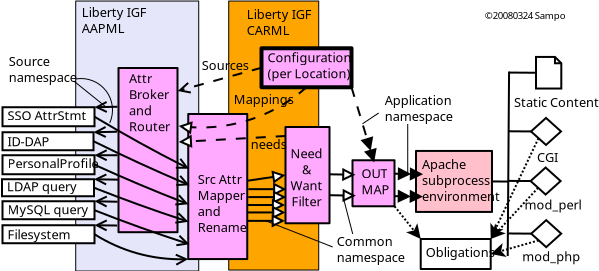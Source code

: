 <?xml version="1.0" encoding="UTF-8"?>
<dia:diagram xmlns:dia="http://www.lysator.liu.se/~alla/dia/">
  <dia:layer name="bg" visible="true">
    <dia:object type="Standard - Box" version="0" id="O0">
      <dia:attribute name="obj_pos">
        <dia:point val="20.161,2.638"/>
      </dia:attribute>
      <dia:attribute name="obj_bb">
        <dia:rectangle val="20.161,2.638;24.661,16.087"/>
      </dia:attribute>
      <dia:attribute name="elem_corner">
        <dia:point val="20.161,2.638"/>
      </dia:attribute>
      <dia:attribute name="elem_width">
        <dia:real val="4.5"/>
      </dia:attribute>
      <dia:attribute name="elem_height">
        <dia:real val="13.45"/>
      </dia:attribute>
      <dia:attribute name="border_width">
        <dia:real val="0"/>
      </dia:attribute>
      <dia:attribute name="inner_color">
        <dia:color val="#ffa500"/>
      </dia:attribute>
      <dia:attribute name="show_background">
        <dia:boolean val="true"/>
      </dia:attribute>
      <dia:attribute name="corner_radius">
        <dia:real val="1.175e-39"/>
      </dia:attribute>
    </dia:object>
    <dia:object type="Standard - Box" version="0" id="O1">
      <dia:attribute name="obj_pos">
        <dia:point val="12.511,2.638"/>
      </dia:attribute>
      <dia:attribute name="obj_bb">
        <dia:rectangle val="12.511,2.638;18.661,16.137"/>
      </dia:attribute>
      <dia:attribute name="elem_corner">
        <dia:point val="12.511,2.638"/>
      </dia:attribute>
      <dia:attribute name="elem_width">
        <dia:real val="6.15"/>
      </dia:attribute>
      <dia:attribute name="elem_height">
        <dia:real val="13.5"/>
      </dia:attribute>
      <dia:attribute name="border_width">
        <dia:real val="0"/>
      </dia:attribute>
      <dia:attribute name="inner_color">
        <dia:color val="#e6e6fa"/>
      </dia:attribute>
      <dia:attribute name="show_background">
        <dia:boolean val="true"/>
      </dia:attribute>
      <dia:attribute name="corner_radius">
        <dia:real val="1.175e-39"/>
      </dia:attribute>
    </dia:object>
    <dia:object type="Standard - Text" version="1" id="O2">
      <dia:attribute name="obj_pos">
        <dia:point val="12.811,3.438"/>
      </dia:attribute>
      <dia:attribute name="obj_bb">
        <dia:rectangle val="12.811,2.908;15.691,4.633"/>
      </dia:attribute>
      <dia:attribute name="text">
        <dia:composite type="text">
          <dia:attribute name="string">
            <dia:string>#Liberty IGF
AAPML#</dia:string>
          </dia:attribute>
          <dia:attribute name="font">
            <dia:font family="sans" style="0" name="Helvetica"/>
          </dia:attribute>
          <dia:attribute name="height">
            <dia:real val="0.8"/>
          </dia:attribute>
          <dia:attribute name="pos">
            <dia:point val="12.811,3.438"/>
          </dia:attribute>
          <dia:attribute name="color">
            <dia:color val="#000000"/>
          </dia:attribute>
          <dia:attribute name="alignment">
            <dia:enum val="0"/>
          </dia:attribute>
        </dia:composite>
      </dia:attribute>
      <dia:attribute name="valign">
        <dia:enum val="3"/>
      </dia:attribute>
    </dia:object>
    <dia:object type="Standard - Text" version="1" id="O3">
      <dia:attribute name="obj_pos">
        <dia:point val="21.061,3.538"/>
      </dia:attribute>
      <dia:attribute name="obj_bb">
        <dia:rectangle val="21.061,2.991;23.958,4.765"/>
      </dia:attribute>
      <dia:attribute name="text">
        <dia:composite type="text">
          <dia:attribute name="string">
            <dia:string>#Liberty IGF
CARML#</dia:string>
          </dia:attribute>
          <dia:attribute name="font">
            <dia:font family="sans" style="0" name="Helvetica"/>
          </dia:attribute>
          <dia:attribute name="height">
            <dia:real val="0.8"/>
          </dia:attribute>
          <dia:attribute name="pos">
            <dia:point val="21.061,3.538"/>
          </dia:attribute>
          <dia:attribute name="color">
            <dia:color val="#000000"/>
          </dia:attribute>
          <dia:attribute name="alignment">
            <dia:enum val="0"/>
          </dia:attribute>
        </dia:composite>
      </dia:attribute>
      <dia:attribute name="valign">
        <dia:enum val="3"/>
      </dia:attribute>
    </dia:object>
  </dia:layer>
  <dia:layer name="fg" visible="true">
    <dia:object type="Standard - Box" version="0" id="O4">
      <dia:attribute name="obj_pos">
        <dia:point val="21.8,5"/>
      </dia:attribute>
      <dia:attribute name="obj_bb">
        <dia:rectangle val="21.7,4.9;26.4,7.05"/>
      </dia:attribute>
      <dia:attribute name="elem_corner">
        <dia:point val="21.8,5"/>
      </dia:attribute>
      <dia:attribute name="elem_width">
        <dia:real val="4.5"/>
      </dia:attribute>
      <dia:attribute name="elem_height">
        <dia:real val="1.95"/>
      </dia:attribute>
      <dia:attribute name="border_width">
        <dia:real val="0.2"/>
      </dia:attribute>
      <dia:attribute name="inner_color">
        <dia:color val="#ffaaff"/>
      </dia:attribute>
      <dia:attribute name="show_background">
        <dia:boolean val="true"/>
      </dia:attribute>
      <dia:attribute name="corner_radius">
        <dia:real val="1.175e-39"/>
      </dia:attribute>
    </dia:object>
    <dia:object type="Standard - Box" version="0" id="O5">
      <dia:attribute name="obj_pos">
        <dia:point val="26.35,10.6"/>
      </dia:attribute>
      <dia:attribute name="obj_bb">
        <dia:rectangle val="26.3,10.55;28.5,12.95"/>
      </dia:attribute>
      <dia:attribute name="elem_corner">
        <dia:point val="26.35,10.6"/>
      </dia:attribute>
      <dia:attribute name="elem_width">
        <dia:real val="2.1"/>
      </dia:attribute>
      <dia:attribute name="elem_height">
        <dia:real val="2.3"/>
      </dia:attribute>
      <dia:attribute name="inner_color">
        <dia:color val="#ffaaff"/>
      </dia:attribute>
      <dia:attribute name="show_background">
        <dia:boolean val="true"/>
      </dia:attribute>
      <dia:attribute name="corner_radius">
        <dia:real val="1.175e-39"/>
      </dia:attribute>
    </dia:object>
    <dia:object type="Standard - Box" version="0" id="O6">
      <dia:attribute name="obj_pos">
        <dia:point val="23,8.938"/>
      </dia:attribute>
      <dia:attribute name="obj_bb">
        <dia:rectangle val="22.95,8.887;25.25,13.8"/>
      </dia:attribute>
      <dia:attribute name="elem_corner">
        <dia:point val="23,8.938"/>
      </dia:attribute>
      <dia:attribute name="elem_width">
        <dia:real val="2.2"/>
      </dia:attribute>
      <dia:attribute name="elem_height">
        <dia:real val="4.812"/>
      </dia:attribute>
      <dia:attribute name="inner_color">
        <dia:color val="#ffaaff"/>
      </dia:attribute>
      <dia:attribute name="show_background">
        <dia:boolean val="true"/>
      </dia:attribute>
      <dia:attribute name="corner_radius">
        <dia:real val="1.175e-39"/>
      </dia:attribute>
    </dia:object>
    <dia:object type="Standard - Box" version="0" id="O7">
      <dia:attribute name="obj_pos">
        <dia:point val="8.85,13.85"/>
      </dia:attribute>
      <dia:attribute name="obj_bb">
        <dia:rectangle val="8.8,13.8;13.5,14.8"/>
      </dia:attribute>
      <dia:attribute name="elem_corner">
        <dia:point val="8.85,13.85"/>
      </dia:attribute>
      <dia:attribute name="elem_width">
        <dia:real val="4.6"/>
      </dia:attribute>
      <dia:attribute name="elem_height">
        <dia:real val="0.9"/>
      </dia:attribute>
      <dia:attribute name="show_background">
        <dia:boolean val="true"/>
      </dia:attribute>
    </dia:object>
    <dia:object type="Standard - Box" version="0" id="O8">
      <dia:attribute name="obj_pos">
        <dia:point val="8.85,12.65"/>
      </dia:attribute>
      <dia:attribute name="obj_bb">
        <dia:rectangle val="8.8,12.6;13.5,13.6"/>
      </dia:attribute>
      <dia:attribute name="elem_corner">
        <dia:point val="8.85,12.65"/>
      </dia:attribute>
      <dia:attribute name="elem_width">
        <dia:real val="4.6"/>
      </dia:attribute>
      <dia:attribute name="elem_height">
        <dia:real val="0.9"/>
      </dia:attribute>
      <dia:attribute name="show_background">
        <dia:boolean val="true"/>
      </dia:attribute>
    </dia:object>
    <dia:object type="Standard - Box" version="0" id="O9">
      <dia:attribute name="obj_pos">
        <dia:point val="8.825,11.55"/>
      </dia:attribute>
      <dia:attribute name="obj_bb">
        <dia:rectangle val="8.775,11.5;13.475,12.45"/>
      </dia:attribute>
      <dia:attribute name="elem_corner">
        <dia:point val="8.825,11.55"/>
      </dia:attribute>
      <dia:attribute name="elem_width">
        <dia:real val="4.6"/>
      </dia:attribute>
      <dia:attribute name="elem_height">
        <dia:real val="0.85"/>
      </dia:attribute>
      <dia:attribute name="show_background">
        <dia:boolean val="true"/>
      </dia:attribute>
    </dia:object>
    <dia:object type="Standard - Box" version="0" id="O10">
      <dia:attribute name="obj_pos">
        <dia:point val="8.85,10.35"/>
      </dia:attribute>
      <dia:attribute name="obj_bb">
        <dia:rectangle val="8.8,10.3;13.5,11.35"/>
      </dia:attribute>
      <dia:attribute name="elem_corner">
        <dia:point val="8.85,10.35"/>
      </dia:attribute>
      <dia:attribute name="elem_width">
        <dia:real val="4.6"/>
      </dia:attribute>
      <dia:attribute name="elem_height">
        <dia:real val="0.95"/>
      </dia:attribute>
      <dia:attribute name="show_background">
        <dia:boolean val="true"/>
      </dia:attribute>
    </dia:object>
    <dia:object type="Standard - Box" version="0" id="O11">
      <dia:attribute name="obj_pos">
        <dia:point val="8.85,9.2"/>
      </dia:attribute>
      <dia:attribute name="obj_bb">
        <dia:rectangle val="8.8,9.15;13.45,10.15"/>
      </dia:attribute>
      <dia:attribute name="elem_corner">
        <dia:point val="8.85,9.2"/>
      </dia:attribute>
      <dia:attribute name="elem_width">
        <dia:real val="4.55"/>
      </dia:attribute>
      <dia:attribute name="elem_height">
        <dia:real val="0.9"/>
      </dia:attribute>
      <dia:attribute name="show_background">
        <dia:boolean val="true"/>
      </dia:attribute>
    </dia:object>
    <dia:object type="Standard - Box" version="0" id="O12">
      <dia:attribute name="obj_pos">
        <dia:point val="8.85,7.95"/>
      </dia:attribute>
      <dia:attribute name="obj_bb">
        <dia:rectangle val="8.8,7.9;13.5,8.95"/>
      </dia:attribute>
      <dia:attribute name="elem_corner">
        <dia:point val="8.85,7.95"/>
      </dia:attribute>
      <dia:attribute name="elem_width">
        <dia:real val="4.6"/>
      </dia:attribute>
      <dia:attribute name="elem_height">
        <dia:real val="0.95"/>
      </dia:attribute>
      <dia:attribute name="show_background">
        <dia:boolean val="true"/>
      </dia:attribute>
    </dia:object>
    <dia:object type="Standard - Text" version="1" id="O13">
      <dia:attribute name="obj_pos">
        <dia:point val="9.1,8.6"/>
      </dia:attribute>
      <dia:attribute name="obj_bb">
        <dia:rectangle val="9.1,8.054;12.576,9.028"/>
      </dia:attribute>
      <dia:attribute name="text">
        <dia:composite type="text">
          <dia:attribute name="string">
            <dia:string>#SSO AttrStmt#</dia:string>
          </dia:attribute>
          <dia:attribute name="font">
            <dia:font family="sans" style="0" name="Helvetica"/>
          </dia:attribute>
          <dia:attribute name="height">
            <dia:real val="0.8"/>
          </dia:attribute>
          <dia:attribute name="pos">
            <dia:point val="9.1,8.6"/>
          </dia:attribute>
          <dia:attribute name="color">
            <dia:color val="#000000"/>
          </dia:attribute>
          <dia:attribute name="alignment">
            <dia:enum val="0"/>
          </dia:attribute>
        </dia:composite>
      </dia:attribute>
      <dia:attribute name="valign">
        <dia:enum val="3"/>
      </dia:attribute>
    </dia:object>
    <dia:object type="Standard - Text" version="1" id="O14">
      <dia:attribute name="obj_pos">
        <dia:point val="9.1,9.9"/>
      </dia:attribute>
      <dia:attribute name="obj_bb">
        <dia:rectangle val="9.1,9.37;11.08,10.295"/>
      </dia:attribute>
      <dia:attribute name="text">
        <dia:composite type="text">
          <dia:attribute name="string">
            <dia:string>#ID-DAP#</dia:string>
          </dia:attribute>
          <dia:attribute name="font">
            <dia:font family="sans" style="0" name="Helvetica"/>
          </dia:attribute>
          <dia:attribute name="height">
            <dia:real val="0.8"/>
          </dia:attribute>
          <dia:attribute name="pos">
            <dia:point val="9.1,9.9"/>
          </dia:attribute>
          <dia:attribute name="color">
            <dia:color val="#000000"/>
          </dia:attribute>
          <dia:attribute name="alignment">
            <dia:enum val="0"/>
          </dia:attribute>
        </dia:composite>
      </dia:attribute>
      <dia:attribute name="valign">
        <dia:enum val="3"/>
      </dia:attribute>
    </dia:object>
    <dia:object type="Standard - Text" version="1" id="O15">
      <dia:attribute name="obj_pos">
        <dia:point val="9.1,11"/>
      </dia:attribute>
      <dia:attribute name="obj_bb">
        <dia:rectangle val="9.1,10.47;13.05,11.395"/>
      </dia:attribute>
      <dia:attribute name="text">
        <dia:composite type="text">
          <dia:attribute name="string">
            <dia:string>#PersonalProfile#</dia:string>
          </dia:attribute>
          <dia:attribute name="font">
            <dia:font family="sans" style="0" name="Helvetica"/>
          </dia:attribute>
          <dia:attribute name="height">
            <dia:real val="0.8"/>
          </dia:attribute>
          <dia:attribute name="pos">
            <dia:point val="9.1,11"/>
          </dia:attribute>
          <dia:attribute name="color">
            <dia:color val="#000000"/>
          </dia:attribute>
          <dia:attribute name="alignment">
            <dia:enum val="0"/>
          </dia:attribute>
        </dia:composite>
      </dia:attribute>
      <dia:attribute name="valign">
        <dia:enum val="3"/>
      </dia:attribute>
    </dia:object>
    <dia:object type="Standard - Text" version="1" id="O16">
      <dia:attribute name="obj_pos">
        <dia:point val="9.075,12.15"/>
      </dia:attribute>
      <dia:attribute name="obj_bb">
        <dia:rectangle val="9.075,11.604;12.229,12.578"/>
      </dia:attribute>
      <dia:attribute name="text">
        <dia:composite type="text">
          <dia:attribute name="string">
            <dia:string>#LDAP query#</dia:string>
          </dia:attribute>
          <dia:attribute name="font">
            <dia:font family="sans" style="0" name="Helvetica"/>
          </dia:attribute>
          <dia:attribute name="height">
            <dia:real val="0.8"/>
          </dia:attribute>
          <dia:attribute name="pos">
            <dia:point val="9.075,12.15"/>
          </dia:attribute>
          <dia:attribute name="color">
            <dia:color val="#000000"/>
          </dia:attribute>
          <dia:attribute name="alignment">
            <dia:enum val="0"/>
          </dia:attribute>
        </dia:composite>
      </dia:attribute>
      <dia:attribute name="valign">
        <dia:enum val="3"/>
      </dia:attribute>
    </dia:object>
    <dia:object type="Standard - Text" version="1" id="O17">
      <dia:attribute name="obj_pos">
        <dia:point val="9.1,13.3"/>
      </dia:attribute>
      <dia:attribute name="obj_bb">
        <dia:rectangle val="9.1,12.77;12.648,13.695"/>
      </dia:attribute>
      <dia:attribute name="text">
        <dia:composite type="text">
          <dia:attribute name="string">
            <dia:string>#MySQL query#</dia:string>
          </dia:attribute>
          <dia:attribute name="font">
            <dia:font family="sans" style="0" name="Helvetica"/>
          </dia:attribute>
          <dia:attribute name="height">
            <dia:real val="0.8"/>
          </dia:attribute>
          <dia:attribute name="pos">
            <dia:point val="9.1,13.3"/>
          </dia:attribute>
          <dia:attribute name="color">
            <dia:color val="#000000"/>
          </dia:attribute>
          <dia:attribute name="alignment">
            <dia:enum val="0"/>
          </dia:attribute>
        </dia:composite>
      </dia:attribute>
      <dia:attribute name="valign">
        <dia:enum val="3"/>
      </dia:attribute>
    </dia:object>
    <dia:object type="Standard - Text" version="1" id="O18">
      <dia:attribute name="obj_pos">
        <dia:point val="9.1,14.55"/>
      </dia:attribute>
      <dia:attribute name="obj_bb">
        <dia:rectangle val="9.1,14.02;11.88,14.945"/>
      </dia:attribute>
      <dia:attribute name="text">
        <dia:composite type="text">
          <dia:attribute name="string">
            <dia:string>#Filesystem#</dia:string>
          </dia:attribute>
          <dia:attribute name="font">
            <dia:font family="sans" style="0" name="Helvetica"/>
          </dia:attribute>
          <dia:attribute name="height">
            <dia:real val="0.8"/>
          </dia:attribute>
          <dia:attribute name="pos">
            <dia:point val="9.1,14.55"/>
          </dia:attribute>
          <dia:attribute name="color">
            <dia:color val="#000000"/>
          </dia:attribute>
          <dia:attribute name="alignment">
            <dia:enum val="0"/>
          </dia:attribute>
        </dia:composite>
      </dia:attribute>
      <dia:attribute name="valign">
        <dia:enum val="3"/>
      </dia:attribute>
    </dia:object>
    <dia:object type="Standard - Box" version="0" id="O19">
      <dia:attribute name="obj_pos">
        <dia:point val="14.65,5.987"/>
      </dia:attribute>
      <dia:attribute name="obj_bb">
        <dia:rectangle val="14.6,5.938;17.65,14.25"/>
      </dia:attribute>
      <dia:attribute name="elem_corner">
        <dia:point val="14.65,5.987"/>
      </dia:attribute>
      <dia:attribute name="elem_width">
        <dia:real val="2.95"/>
      </dia:attribute>
      <dia:attribute name="elem_height">
        <dia:real val="8.212"/>
      </dia:attribute>
      <dia:attribute name="inner_color">
        <dia:color val="#ffaaff"/>
      </dia:attribute>
      <dia:attribute name="show_background">
        <dia:boolean val="true"/>
      </dia:attribute>
      <dia:attribute name="corner_radius">
        <dia:real val="1.175e-39"/>
      </dia:attribute>
    </dia:object>
    <dia:object type="Standard - Text" version="1" id="O20">
      <dia:attribute name="obj_pos">
        <dia:point val="15.175,6.75"/>
      </dia:attribute>
      <dia:attribute name="obj_bb">
        <dia:rectangle val="15.175,6.204;16.941,9.578"/>
      </dia:attribute>
      <dia:attribute name="text">
        <dia:composite type="text">
          <dia:attribute name="string">
            <dia:string>#Attr
Broker
and
Router#</dia:string>
          </dia:attribute>
          <dia:attribute name="font">
            <dia:font family="sans" style="0" name="Helvetica"/>
          </dia:attribute>
          <dia:attribute name="height">
            <dia:real val="0.8"/>
          </dia:attribute>
          <dia:attribute name="pos">
            <dia:point val="15.175,6.75"/>
          </dia:attribute>
          <dia:attribute name="color">
            <dia:color val="#000000"/>
          </dia:attribute>
          <dia:attribute name="alignment">
            <dia:enum val="0"/>
          </dia:attribute>
        </dia:composite>
      </dia:attribute>
      <dia:attribute name="valign">
        <dia:enum val="3"/>
      </dia:attribute>
    </dia:object>
    <dia:object type="Standard - Box" version="0" id="O21">
      <dia:attribute name="obj_pos">
        <dia:point val="18.137,8.287"/>
      </dia:attribute>
      <dia:attribute name="obj_bb">
        <dia:rectangle val="18.087,8.238;21.137,15.592"/>
      </dia:attribute>
      <dia:attribute name="elem_corner">
        <dia:point val="18.137,8.287"/>
      </dia:attribute>
      <dia:attribute name="elem_width">
        <dia:real val="2.95"/>
      </dia:attribute>
      <dia:attribute name="elem_height">
        <dia:real val="7.255"/>
      </dia:attribute>
      <dia:attribute name="inner_color">
        <dia:color val="#ffaaff"/>
      </dia:attribute>
      <dia:attribute name="show_background">
        <dia:boolean val="true"/>
      </dia:attribute>
      <dia:attribute name="corner_radius">
        <dia:real val="1.175e-39"/>
      </dia:attribute>
    </dia:object>
    <dia:object type="Standard - Text" version="1" id="O22">
      <dia:attribute name="obj_pos">
        <dia:point val="18.613,11.793"/>
      </dia:attribute>
      <dia:attribute name="obj_bb">
        <dia:rectangle val="18.613,11.246;20.831,14.62"/>
      </dia:attribute>
      <dia:attribute name="text">
        <dia:composite type="text">
          <dia:attribute name="string">
            <dia:string>#Src Attr
Mapper
and
Rename#</dia:string>
          </dia:attribute>
          <dia:attribute name="font">
            <dia:font family="sans" style="0" name="Helvetica"/>
          </dia:attribute>
          <dia:attribute name="height">
            <dia:real val="0.8"/>
          </dia:attribute>
          <dia:attribute name="pos">
            <dia:point val="18.613,11.793"/>
          </dia:attribute>
          <dia:attribute name="color">
            <dia:color val="#000000"/>
          </dia:attribute>
          <dia:attribute name="alignment">
            <dia:enum val="0"/>
          </dia:attribute>
        </dia:composite>
      </dia:attribute>
      <dia:attribute name="valign">
        <dia:enum val="3"/>
      </dia:attribute>
    </dia:object>
    <dia:object type="Standard - Text" version="1" id="O23">
      <dia:attribute name="obj_pos">
        <dia:point val="24.05,10.5"/>
      </dia:attribute>
      <dia:attribute name="obj_bb">
        <dia:rectangle val="23.354,9.954;24.763,13.328"/>
      </dia:attribute>
      <dia:attribute name="text">
        <dia:composite type="text">
          <dia:attribute name="string">
            <dia:string>#Need
&amp;
Want
Filter#</dia:string>
          </dia:attribute>
          <dia:attribute name="font">
            <dia:font family="sans" style="0" name="Helvetica"/>
          </dia:attribute>
          <dia:attribute name="height">
            <dia:real val="0.8"/>
          </dia:attribute>
          <dia:attribute name="pos">
            <dia:point val="24.05,10.5"/>
          </dia:attribute>
          <dia:attribute name="color">
            <dia:color val="#000000"/>
          </dia:attribute>
          <dia:attribute name="alignment">
            <dia:enum val="1"/>
          </dia:attribute>
        </dia:composite>
      </dia:attribute>
      <dia:attribute name="valign">
        <dia:enum val="3"/>
      </dia:attribute>
    </dia:object>
    <dia:object type="Filesystem - File" version="0" id="O24">
      <dia:attribute name="obj_pos">
        <dia:point val="35.525,5.435"/>
      </dia:attribute>
      <dia:attribute name="obj_bb">
        <dia:rectangle val="35.475,5.385;36.861,7.066"/>
      </dia:attribute>
      <dia:attribute name="elem_corner">
        <dia:point val="35.525,5.435"/>
      </dia:attribute>
      <dia:attribute name="elem_width">
        <dia:real val="1.265"/>
      </dia:attribute>
      <dia:attribute name="elem_height">
        <dia:real val="1.581"/>
      </dia:attribute>
      <dia:attribute name="line_width">
        <dia:real val="0.1"/>
      </dia:attribute>
      <dia:attribute name="line_colour">
        <dia:color val="#000000"/>
      </dia:attribute>
      <dia:attribute name="fill_colour">
        <dia:color val="#ffffff"/>
      </dia:attribute>
      <dia:attribute name="show_background">
        <dia:boolean val="true"/>
      </dia:attribute>
      <dia:attribute name="line_style">
        <dia:enum val="0"/>
        <dia:real val="1"/>
      </dia:attribute>
      <dia:attribute name="flip_horizontal">
        <dia:boolean val="false"/>
      </dia:attribute>
      <dia:attribute name="flip_vertical">
        <dia:boolean val="false"/>
      </dia:attribute>
    </dia:object>
    <dia:object type="Standard - Text" version="1" id="O25">
      <dia:attribute name="obj_pos">
        <dia:point val="34.425,7.935"/>
      </dia:attribute>
      <dia:attribute name="obj_bb">
        <dia:rectangle val="34.425,7.405;38.075,8.33"/>
      </dia:attribute>
      <dia:attribute name="text">
        <dia:composite type="text">
          <dia:attribute name="string">
            <dia:string>#Static Content#</dia:string>
          </dia:attribute>
          <dia:attribute name="font">
            <dia:font family="sans" style="0" name="Helvetica"/>
          </dia:attribute>
          <dia:attribute name="height">
            <dia:real val="0.8"/>
          </dia:attribute>
          <dia:attribute name="pos">
            <dia:point val="34.425,7.935"/>
          </dia:attribute>
          <dia:attribute name="color">
            <dia:color val="#000000"/>
          </dia:attribute>
          <dia:attribute name="alignment">
            <dia:enum val="0"/>
          </dia:attribute>
        </dia:composite>
      </dia:attribute>
      <dia:attribute name="valign">
        <dia:enum val="3"/>
      </dia:attribute>
    </dia:object>
    <dia:object type="Geometric - Diamond" version="0" id="O26">
      <dia:attribute name="obj_pos">
        <dia:point val="35.275,8.485"/>
      </dia:attribute>
      <dia:attribute name="obj_bb">
        <dia:rectangle val="35.2,8.418;36.85,9.902"/>
      </dia:attribute>
      <dia:attribute name="elem_corner">
        <dia:point val="35.275,8.485"/>
      </dia:attribute>
      <dia:attribute name="elem_width">
        <dia:real val="1.5"/>
      </dia:attribute>
      <dia:attribute name="elem_height">
        <dia:real val="1.35"/>
      </dia:attribute>
      <dia:attribute name="line_width">
        <dia:real val="0.1"/>
      </dia:attribute>
      <dia:attribute name="line_colour">
        <dia:color val="#000000"/>
      </dia:attribute>
      <dia:attribute name="fill_colour">
        <dia:color val="#ffffff"/>
      </dia:attribute>
      <dia:attribute name="show_background">
        <dia:boolean val="true"/>
      </dia:attribute>
      <dia:attribute name="line_style">
        <dia:enum val="0"/>
        <dia:real val="1"/>
      </dia:attribute>
      <dia:attribute name="flip_horizontal">
        <dia:boolean val="false"/>
      </dia:attribute>
      <dia:attribute name="flip_vertical">
        <dia:boolean val="false"/>
      </dia:attribute>
    </dia:object>
    <dia:object type="Standard - Text" version="1" id="O27">
      <dia:attribute name="obj_pos">
        <dia:point val="35.575,10.685"/>
      </dia:attribute>
      <dia:attribute name="obj_bb">
        <dia:rectangle val="35.575,10.155;36.608,11.08"/>
      </dia:attribute>
      <dia:attribute name="text">
        <dia:composite type="text">
          <dia:attribute name="string">
            <dia:string>#CGI#</dia:string>
          </dia:attribute>
          <dia:attribute name="font">
            <dia:font family="sans" style="0" name="Helvetica"/>
          </dia:attribute>
          <dia:attribute name="height">
            <dia:real val="0.8"/>
          </dia:attribute>
          <dia:attribute name="pos">
            <dia:point val="35.575,10.685"/>
          </dia:attribute>
          <dia:attribute name="color">
            <dia:color val="#000000"/>
          </dia:attribute>
          <dia:attribute name="alignment">
            <dia:enum val="0"/>
          </dia:attribute>
        </dia:composite>
      </dia:attribute>
      <dia:attribute name="valign">
        <dia:enum val="3"/>
      </dia:attribute>
    </dia:object>
    <dia:object type="Geometric - Diamond" version="0" id="O28">
      <dia:attribute name="obj_pos">
        <dia:point val="35.255,10.965"/>
      </dia:attribute>
      <dia:attribute name="obj_bb">
        <dia:rectangle val="35.18,10.898;36.83,12.382"/>
      </dia:attribute>
      <dia:attribute name="elem_corner">
        <dia:point val="35.255,10.965"/>
      </dia:attribute>
      <dia:attribute name="elem_width">
        <dia:real val="1.5"/>
      </dia:attribute>
      <dia:attribute name="elem_height">
        <dia:real val="1.35"/>
      </dia:attribute>
      <dia:attribute name="line_width">
        <dia:real val="0.1"/>
      </dia:attribute>
      <dia:attribute name="line_colour">
        <dia:color val="#000000"/>
      </dia:attribute>
      <dia:attribute name="fill_colour">
        <dia:color val="#ffffff"/>
      </dia:attribute>
      <dia:attribute name="show_background">
        <dia:boolean val="true"/>
      </dia:attribute>
      <dia:attribute name="line_style">
        <dia:enum val="0"/>
        <dia:real val="1"/>
      </dia:attribute>
      <dia:attribute name="flip_horizontal">
        <dia:boolean val="false"/>
      </dia:attribute>
      <dia:attribute name="flip_vertical">
        <dia:boolean val="false"/>
      </dia:attribute>
    </dia:object>
    <dia:object type="Standard - Text" version="1" id="O29">
      <dia:attribute name="obj_pos">
        <dia:point val="34.955,13.065"/>
      </dia:attribute>
      <dia:attribute name="obj_bb">
        <dia:rectangle val="34.955,12.535;37.392,13.46"/>
      </dia:attribute>
      <dia:attribute name="text">
        <dia:composite type="text">
          <dia:attribute name="string">
            <dia:string>#mod_perl#</dia:string>
          </dia:attribute>
          <dia:attribute name="font">
            <dia:font family="sans" style="0" name="Helvetica"/>
          </dia:attribute>
          <dia:attribute name="height">
            <dia:real val="0.8"/>
          </dia:attribute>
          <dia:attribute name="pos">
            <dia:point val="34.955,13.065"/>
          </dia:attribute>
          <dia:attribute name="color">
            <dia:color val="#000000"/>
          </dia:attribute>
          <dia:attribute name="alignment">
            <dia:enum val="0"/>
          </dia:attribute>
        </dia:composite>
      </dia:attribute>
      <dia:attribute name="valign">
        <dia:enum val="3"/>
      </dia:attribute>
    </dia:object>
    <dia:object type="Geometric - Diamond" version="0" id="O30">
      <dia:attribute name="obj_pos">
        <dia:point val="35.285,13.595"/>
      </dia:attribute>
      <dia:attribute name="obj_bb">
        <dia:rectangle val="35.21,13.528;36.86,15.012"/>
      </dia:attribute>
      <dia:attribute name="elem_corner">
        <dia:point val="35.285,13.595"/>
      </dia:attribute>
      <dia:attribute name="elem_width">
        <dia:real val="1.5"/>
      </dia:attribute>
      <dia:attribute name="elem_height">
        <dia:real val="1.35"/>
      </dia:attribute>
      <dia:attribute name="line_width">
        <dia:real val="0.1"/>
      </dia:attribute>
      <dia:attribute name="line_colour">
        <dia:color val="#000000"/>
      </dia:attribute>
      <dia:attribute name="fill_colour">
        <dia:color val="#ffffff"/>
      </dia:attribute>
      <dia:attribute name="show_background">
        <dia:boolean val="true"/>
      </dia:attribute>
      <dia:attribute name="line_style">
        <dia:enum val="0"/>
        <dia:real val="1"/>
      </dia:attribute>
      <dia:attribute name="flip_horizontal">
        <dia:boolean val="false"/>
      </dia:attribute>
      <dia:attribute name="flip_vertical">
        <dia:boolean val="false"/>
      </dia:attribute>
    </dia:object>
    <dia:object type="Standard - Text" version="1" id="O31">
      <dia:attribute name="obj_pos">
        <dia:point val="34.835,15.645"/>
      </dia:attribute>
      <dia:attribute name="obj_bb">
        <dia:rectangle val="34.835,15.115;37.275,16.04"/>
      </dia:attribute>
      <dia:attribute name="text">
        <dia:composite type="text">
          <dia:attribute name="string">
            <dia:string>#mod_php#</dia:string>
          </dia:attribute>
          <dia:attribute name="font">
            <dia:font family="sans" style="0" name="Helvetica"/>
          </dia:attribute>
          <dia:attribute name="height">
            <dia:real val="0.8"/>
          </dia:attribute>
          <dia:attribute name="pos">
            <dia:point val="34.835,15.645"/>
          </dia:attribute>
          <dia:attribute name="color">
            <dia:color val="#000000"/>
          </dia:attribute>
          <dia:attribute name="alignment">
            <dia:enum val="0"/>
          </dia:attribute>
        </dia:composite>
      </dia:attribute>
      <dia:attribute name="valign">
        <dia:enum val="3"/>
      </dia:attribute>
    </dia:object>
    <dia:object type="Network - Bus" version="0" id="O32">
      <dia:attribute name="obj_pos">
        <dia:point val="34.175,6.585"/>
      </dia:attribute>
      <dia:attribute name="obj_bb">
        <dia:rectangle val="33.325,6.166;35.525,15.388"/>
      </dia:attribute>
      <dia:attribute name="conn_endpoints">
        <dia:point val="34.175,6.585"/>
        <dia:point val="34.111,15.338"/>
      </dia:attribute>
      <dia:attribute name="line_color">
        <dia:color val="#000000"/>
      </dia:attribute>
      <dia:attribute name="bus_handles">
        <dia:point val="35.525,6.226"/>
        <dia:point val="33.325,11.66"/>
        <dia:point val="35.275,9.16"/>
        <dia:point val="35.255,11.64"/>
        <dia:point val="35.285,14.27"/>
      </dia:attribute>
      <dia:connections>
        <dia:connection handle="2" to="O24" connection="2"/>
        <dia:connection handle="3" to="O33" connection="4"/>
        <dia:connection handle="4" to="O26" connection="0"/>
        <dia:connection handle="5" to="O28" connection="0"/>
        <dia:connection handle="6" to="O30" connection="0"/>
      </dia:connections>
    </dia:object>
    <dia:object type="Standard - Box" version="0" id="O33">
      <dia:attribute name="obj_pos">
        <dia:point val="29.525,10.135"/>
      </dia:attribute>
      <dia:attribute name="obj_bb">
        <dia:rectangle val="29.475,10.085;33.375,13.235"/>
      </dia:attribute>
      <dia:attribute name="elem_corner">
        <dia:point val="29.525,10.135"/>
      </dia:attribute>
      <dia:attribute name="elem_width">
        <dia:real val="3.8"/>
      </dia:attribute>
      <dia:attribute name="elem_height">
        <dia:real val="3.05"/>
      </dia:attribute>
      <dia:attribute name="inner_color">
        <dia:color val="#ffc0cb"/>
      </dia:attribute>
      <dia:attribute name="show_background">
        <dia:boolean val="true"/>
      </dia:attribute>
      <dia:attribute name="corner_radius">
        <dia:real val="1.175e-39"/>
      </dia:attribute>
    </dia:object>
    <dia:object type="Standard - Text" version="1" id="O34">
      <dia:attribute name="obj_pos">
        <dia:point val="29.825,11.035"/>
      </dia:attribute>
      <dia:attribute name="obj_bb">
        <dia:rectangle val="29.825,10.489;33.051,13.063"/>
      </dia:attribute>
      <dia:attribute name="text">
        <dia:composite type="text">
          <dia:attribute name="string">
            <dia:string>#Apache
subprocess
environment#</dia:string>
          </dia:attribute>
          <dia:attribute name="font">
            <dia:font family="sans" style="0" name="Helvetica"/>
          </dia:attribute>
          <dia:attribute name="height">
            <dia:real val="0.8"/>
          </dia:attribute>
          <dia:attribute name="pos">
            <dia:point val="29.825,11.035"/>
          </dia:attribute>
          <dia:attribute name="color">
            <dia:color val="#000000"/>
          </dia:attribute>
          <dia:attribute name="alignment">
            <dia:enum val="0"/>
          </dia:attribute>
        </dia:composite>
      </dia:attribute>
      <dia:attribute name="valign">
        <dia:enum val="3"/>
      </dia:attribute>
    </dia:object>
    <dia:object type="Standard - Text" version="1" id="O35">
      <dia:attribute name="obj_pos">
        <dia:point val="26.8,11.5"/>
      </dia:attribute>
      <dia:attribute name="obj_bb">
        <dia:rectangle val="26.8,10.954;28.081,12.728"/>
      </dia:attribute>
      <dia:attribute name="text">
        <dia:composite type="text">
          <dia:attribute name="string">
            <dia:string>#OUT
MAP#</dia:string>
          </dia:attribute>
          <dia:attribute name="font">
            <dia:font family="sans" style="0" name="Helvetica"/>
          </dia:attribute>
          <dia:attribute name="height">
            <dia:real val="0.8"/>
          </dia:attribute>
          <dia:attribute name="pos">
            <dia:point val="26.8,11.5"/>
          </dia:attribute>
          <dia:attribute name="color">
            <dia:color val="#000000"/>
          </dia:attribute>
          <dia:attribute name="alignment">
            <dia:enum val="0"/>
          </dia:attribute>
        </dia:composite>
      </dia:attribute>
      <dia:attribute name="valign">
        <dia:enum val="3"/>
      </dia:attribute>
    </dia:object>
    <dia:object type="Standard - Text" version="1" id="O36">
      <dia:attribute name="obj_pos">
        <dia:point val="22.1,5.7"/>
      </dia:attribute>
      <dia:attribute name="obj_bb">
        <dia:rectangle val="22.1,5.154;25.714,6.928"/>
      </dia:attribute>
      <dia:attribute name="text">
        <dia:composite type="text">
          <dia:attribute name="string">
            <dia:string>#Configuration
(per Location)#</dia:string>
          </dia:attribute>
          <dia:attribute name="font">
            <dia:font family="sans" style="0" name="Helvetica"/>
          </dia:attribute>
          <dia:attribute name="height">
            <dia:real val="0.8"/>
          </dia:attribute>
          <dia:attribute name="pos">
            <dia:point val="22.1,5.7"/>
          </dia:attribute>
          <dia:attribute name="color">
            <dia:color val="#000000"/>
          </dia:attribute>
          <dia:attribute name="alignment">
            <dia:enum val="0"/>
          </dia:attribute>
        </dia:composite>
      </dia:attribute>
      <dia:attribute name="valign">
        <dia:enum val="3"/>
      </dia:attribute>
    </dia:object>
    <dia:object type="Standard - Arc" version="0" id="O37">
      <dia:attribute name="obj_pos">
        <dia:point val="24.05,6.95"/>
      </dia:attribute>
      <dia:attribute name="obj_bb">
        <dia:rectangle val="17.468,6.888;24.112,9.014"/>
      </dia:attribute>
      <dia:attribute name="conn_endpoints">
        <dia:point val="24.05,6.95"/>
        <dia:point val="17.661,8.887"/>
      </dia:attribute>
      <dia:attribute name="curve_distance">
        <dia:real val="-0.735"/>
      </dia:attribute>
      <dia:attribute name="line_style">
        <dia:enum val="1"/>
      </dia:attribute>
      <dia:attribute name="dashlength">
        <dia:real val="0.5"/>
      </dia:attribute>
      <dia:attribute name="end_arrow">
        <dia:enum val="2"/>
      </dia:attribute>
      <dia:attribute name="end_arrow_length">
        <dia:real val="0.5"/>
      </dia:attribute>
      <dia:attribute name="end_arrow_width">
        <dia:real val="0.5"/>
      </dia:attribute>
      <dia:connections>
        <dia:connection handle="0" to="O4" connection="6"/>
      </dia:connections>
    </dia:object>
    <dia:object type="Standard - Line" version="0" id="O38">
      <dia:attribute name="obj_pos">
        <dia:point val="14.6,7.925"/>
      </dia:attribute>
      <dia:attribute name="obj_bb">
        <dia:rectangle val="13.389,7.449;14.651,8.451"/>
      </dia:attribute>
      <dia:attribute name="conn_endpoints">
        <dia:point val="14.6,7.925"/>
        <dia:point val="13.45,7.95"/>
      </dia:attribute>
      <dia:attribute name="numcp">
        <dia:int val="1"/>
      </dia:attribute>
      <dia:attribute name="end_arrow">
        <dia:enum val="1"/>
      </dia:attribute>
      <dia:attribute name="end_arrow_length">
        <dia:real val="0.5"/>
      </dia:attribute>
      <dia:attribute name="end_arrow_width">
        <dia:real val="0.5"/>
      </dia:attribute>
      <dia:connections>
        <dia:connection handle="1" to="O12" connection="2"/>
      </dia:connections>
    </dia:object>
    <dia:object type="Standard - Line" version="0" id="O39">
      <dia:attribute name="obj_pos">
        <dia:point val="14.575,9.175"/>
      </dia:attribute>
      <dia:attribute name="obj_bb">
        <dia:rectangle val="13.339,8.699;14.626,9.701"/>
      </dia:attribute>
      <dia:attribute name="conn_endpoints">
        <dia:point val="14.575,9.175"/>
        <dia:point val="13.4,9.2"/>
      </dia:attribute>
      <dia:attribute name="numcp">
        <dia:int val="1"/>
      </dia:attribute>
      <dia:attribute name="end_arrow">
        <dia:enum val="1"/>
      </dia:attribute>
      <dia:attribute name="end_arrow_length">
        <dia:real val="0.5"/>
      </dia:attribute>
      <dia:attribute name="end_arrow_width">
        <dia:real val="0.5"/>
      </dia:attribute>
      <dia:connections>
        <dia:connection handle="1" to="O11" connection="2"/>
      </dia:connections>
    </dia:object>
    <dia:object type="Standard - Line" version="0" id="O40">
      <dia:attribute name="obj_pos">
        <dia:point val="14.6,10.35"/>
      </dia:attribute>
      <dia:attribute name="obj_bb">
        <dia:rectangle val="13.4,9.85;14.65,10.85"/>
      </dia:attribute>
      <dia:attribute name="conn_endpoints">
        <dia:point val="14.6,10.35"/>
        <dia:point val="13.45,10.35"/>
      </dia:attribute>
      <dia:attribute name="numcp">
        <dia:int val="1"/>
      </dia:attribute>
      <dia:attribute name="end_arrow">
        <dia:enum val="1"/>
      </dia:attribute>
      <dia:attribute name="end_arrow_length">
        <dia:real val="0.5"/>
      </dia:attribute>
      <dia:attribute name="end_arrow_width">
        <dia:real val="0.5"/>
      </dia:attribute>
      <dia:connections>
        <dia:connection handle="1" to="O10" connection="2"/>
      </dia:connections>
    </dia:object>
    <dia:object type="Standard - Line" version="0" id="O41">
      <dia:attribute name="obj_pos">
        <dia:point val="14.619,11.571"/>
      </dia:attribute>
      <dia:attribute name="obj_bb">
        <dia:rectangle val="13.366,11.049;14.67,12.051"/>
      </dia:attribute>
      <dia:attribute name="conn_endpoints">
        <dia:point val="14.619,11.571"/>
        <dia:point val="13.425,11.55"/>
      </dia:attribute>
      <dia:attribute name="numcp">
        <dia:int val="1"/>
      </dia:attribute>
      <dia:attribute name="end_arrow">
        <dia:enum val="1"/>
      </dia:attribute>
      <dia:attribute name="end_arrow_length">
        <dia:real val="0.5"/>
      </dia:attribute>
      <dia:attribute name="end_arrow_width">
        <dia:real val="0.5"/>
      </dia:attribute>
      <dia:connections>
        <dia:connection handle="1" to="O9" connection="2"/>
      </dia:connections>
    </dia:object>
    <dia:object type="Standard - Line" version="0" id="O42">
      <dia:attribute name="obj_pos">
        <dia:point val="14.6,12.675"/>
      </dia:attribute>
      <dia:attribute name="obj_bb">
        <dia:rectangle val="13.389,12.149;14.651,13.151"/>
      </dia:attribute>
      <dia:attribute name="conn_endpoints">
        <dia:point val="14.6,12.675"/>
        <dia:point val="13.45,12.65"/>
      </dia:attribute>
      <dia:attribute name="numcp">
        <dia:int val="1"/>
      </dia:attribute>
      <dia:attribute name="end_arrow">
        <dia:enum val="1"/>
      </dia:attribute>
      <dia:attribute name="end_arrow_length">
        <dia:real val="0.5"/>
      </dia:attribute>
      <dia:attribute name="end_arrow_width">
        <dia:real val="0.5"/>
      </dia:attribute>
      <dia:connections>
        <dia:connection handle="1" to="O8" connection="2"/>
      </dia:connections>
    </dia:object>
    <dia:object type="Standard - Line" version="0" id="O43">
      <dia:attribute name="obj_pos">
        <dia:point val="14.581,13.864"/>
      </dia:attribute>
      <dia:attribute name="obj_bb">
        <dia:rectangle val="13.394,13.349;14.632,14.351"/>
      </dia:attribute>
      <dia:attribute name="conn_endpoints">
        <dia:point val="14.581,13.864"/>
        <dia:point val="13.45,13.85"/>
      </dia:attribute>
      <dia:attribute name="numcp">
        <dia:int val="1"/>
      </dia:attribute>
      <dia:attribute name="end_arrow">
        <dia:enum val="1"/>
      </dia:attribute>
      <dia:attribute name="end_arrow_length">
        <dia:real val="0.5"/>
      </dia:attribute>
      <dia:attribute name="end_arrow_width">
        <dia:real val="0.5"/>
      </dia:attribute>
      <dia:connections>
        <dia:connection handle="1" to="O7" connection="2"/>
      </dia:connections>
    </dia:object>
    <dia:object type="Standard - Arc" version="0" id="O44">
      <dia:attribute name="obj_pos">
        <dia:point val="13.45,8.425"/>
      </dia:attribute>
      <dia:attribute name="obj_bb">
        <dia:rectangle val="13.382,8.357;18.46,11.487"/>
      </dia:attribute>
      <dia:attribute name="conn_endpoints">
        <dia:point val="13.45,8.425"/>
        <dia:point val="18.175,11.025"/>
      </dia:attribute>
      <dia:attribute name="curve_distance">
        <dia:real val="0.051"/>
      </dia:attribute>
      <dia:attribute name="end_arrow">
        <dia:enum val="1"/>
      </dia:attribute>
      <dia:attribute name="end_arrow_length">
        <dia:real val="0.5"/>
      </dia:attribute>
      <dia:attribute name="end_arrow_width">
        <dia:real val="0.5"/>
      </dia:attribute>
      <dia:connections>
        <dia:connection handle="0" to="O12" connection="4"/>
      </dia:connections>
    </dia:object>
    <dia:object type="Standard - Arc" version="0" id="O45">
      <dia:attribute name="obj_pos">
        <dia:point val="13.4,9.65"/>
      </dia:attribute>
      <dia:attribute name="obj_bb">
        <dia:rectangle val="13.334,9.584;18.454,12.325"/>
      </dia:attribute>
      <dia:attribute name="conn_endpoints">
        <dia:point val="13.4,9.65"/>
        <dia:point val="18.2,11.85"/>
      </dia:attribute>
      <dia:attribute name="curve_distance">
        <dia:real val="0.039"/>
      </dia:attribute>
      <dia:attribute name="end_arrow">
        <dia:enum val="1"/>
      </dia:attribute>
      <dia:attribute name="end_arrow_length">
        <dia:real val="0.5"/>
      </dia:attribute>
      <dia:attribute name="end_arrow_width">
        <dia:real val="0.5"/>
      </dia:attribute>
      <dia:connections>
        <dia:connection handle="0" to="O11" connection="4"/>
      </dia:connections>
    </dia:object>
    <dia:object type="Standard - Arc" version="0" id="O46">
      <dia:attribute name="obj_pos">
        <dia:point val="13.45,10.825"/>
      </dia:attribute>
      <dia:attribute name="obj_bb">
        <dia:rectangle val="13.384,10.759;18.39,13.28"/>
      </dia:attribute>
      <dia:attribute name="conn_endpoints">
        <dia:point val="13.45,10.825"/>
        <dia:point val="18.15,12.8"/>
      </dia:attribute>
      <dia:attribute name="curve_distance">
        <dia:real val="0.039"/>
      </dia:attribute>
      <dia:attribute name="end_arrow">
        <dia:enum val="1"/>
      </dia:attribute>
      <dia:attribute name="end_arrow_length">
        <dia:real val="0.5"/>
      </dia:attribute>
      <dia:attribute name="end_arrow_width">
        <dia:real val="0.5"/>
      </dia:attribute>
      <dia:connections>
        <dia:connection handle="0" to="O10" connection="4"/>
      </dia:connections>
    </dia:object>
    <dia:object type="Standard - Arc" version="0" id="O47">
      <dia:attribute name="obj_pos">
        <dia:point val="13.425,11.975"/>
      </dia:attribute>
      <dia:attribute name="obj_bb">
        <dia:rectangle val="13.361,11.911;18.366,14.162"/>
      </dia:attribute>
      <dia:attribute name="conn_endpoints">
        <dia:point val="13.425,11.975"/>
        <dia:point val="18.15,13.675"/>
      </dia:attribute>
      <dia:attribute name="curve_distance">
        <dia:real val="0.039"/>
      </dia:attribute>
      <dia:attribute name="end_arrow">
        <dia:enum val="1"/>
      </dia:attribute>
      <dia:attribute name="end_arrow_length">
        <dia:real val="0.5"/>
      </dia:attribute>
      <dia:attribute name="end_arrow_width">
        <dia:real val="0.5"/>
      </dia:attribute>
      <dia:connections>
        <dia:connection handle="0" to="O9" connection="4"/>
      </dia:connections>
    </dia:object>
    <dia:object type="Standard - Arc" version="0" id="O48">
      <dia:attribute name="obj_pos">
        <dia:point val="13.45,13.1"/>
      </dia:attribute>
      <dia:attribute name="obj_bb">
        <dia:rectangle val="13.386,13.036;18.416,15.288"/>
      </dia:attribute>
      <dia:attribute name="conn_endpoints">
        <dia:point val="13.45,13.1"/>
        <dia:point val="18.2,14.8"/>
      </dia:attribute>
      <dia:attribute name="curve_distance">
        <dia:real val="0.039"/>
      </dia:attribute>
      <dia:attribute name="end_arrow">
        <dia:enum val="1"/>
      </dia:attribute>
      <dia:attribute name="end_arrow_length">
        <dia:real val="0.5"/>
      </dia:attribute>
      <dia:attribute name="end_arrow_width">
        <dia:real val="0.5"/>
      </dia:attribute>
      <dia:connections>
        <dia:connection handle="0" to="O8" connection="4"/>
      </dia:connections>
    </dia:object>
    <dia:object type="Standard - Arc" version="0" id="O49">
      <dia:attribute name="obj_pos">
        <dia:point val="13.45,14.3"/>
      </dia:attribute>
      <dia:attribute name="obj_bb">
        <dia:rectangle val="13.389,14.239;18.314,15.602"/>
      </dia:attribute>
      <dia:attribute name="conn_endpoints">
        <dia:point val="13.45,14.3"/>
        <dia:point val="18.137,15.543"/>
      </dia:attribute>
      <dia:attribute name="curve_distance">
        <dia:real val="0.375"/>
      </dia:attribute>
      <dia:attribute name="end_arrow">
        <dia:enum val="1"/>
      </dia:attribute>
      <dia:attribute name="end_arrow_length">
        <dia:real val="0.5"/>
      </dia:attribute>
      <dia:attribute name="end_arrow_width">
        <dia:real val="0.5"/>
      </dia:attribute>
      <dia:connections>
        <dia:connection handle="0" to="O7" connection="4"/>
        <dia:connection handle="1" to="O21" connection="5"/>
      </dia:connections>
    </dia:object>
    <dia:object type="Standard - Line" version="0" id="O50">
      <dia:attribute name="obj_pos">
        <dia:point val="21.1,11.625"/>
      </dia:attribute>
      <dia:attribute name="obj_bb">
        <dia:rectangle val="21.043,10.842;23.123,11.846"/>
      </dia:attribute>
      <dia:attribute name="conn_endpoints">
        <dia:point val="21.1,11.625"/>
        <dia:point val="23,11.344"/>
      </dia:attribute>
      <dia:attribute name="numcp">
        <dia:int val="1"/>
      </dia:attribute>
      <dia:attribute name="end_arrow">
        <dia:enum val="2"/>
      </dia:attribute>
      <dia:attribute name="end_arrow_length">
        <dia:real val="0.5"/>
      </dia:attribute>
      <dia:attribute name="end_arrow_width">
        <dia:real val="0.5"/>
      </dia:attribute>
      <dia:connections>
        <dia:connection handle="1" to="O6" connection="3"/>
      </dia:connections>
    </dia:object>
    <dia:object type="Standard - Line" version="0" id="O51">
      <dia:attribute name="obj_pos">
        <dia:point val="21.144,12.046"/>
      </dia:attribute>
      <dia:attribute name="obj_bb">
        <dia:rectangle val="21.094,11.546;23.094,12.546"/>
      </dia:attribute>
      <dia:attribute name="conn_endpoints">
        <dia:point val="21.144,12.046"/>
        <dia:point val="23.044,12.046"/>
      </dia:attribute>
      <dia:attribute name="numcp">
        <dia:int val="1"/>
      </dia:attribute>
      <dia:attribute name="end_arrow">
        <dia:enum val="2"/>
      </dia:attribute>
      <dia:attribute name="end_arrow_length">
        <dia:real val="0.5"/>
      </dia:attribute>
      <dia:attribute name="end_arrow_width">
        <dia:real val="0.5"/>
      </dia:attribute>
    </dia:object>
    <dia:object type="Standard - Line" version="0" id="O52">
      <dia:attribute name="obj_pos">
        <dia:point val="21.137,12.443"/>
      </dia:attribute>
      <dia:attribute name="obj_bb">
        <dia:rectangle val="21.087,11.943;23.087,12.943"/>
      </dia:attribute>
      <dia:attribute name="conn_endpoints">
        <dia:point val="21.137,12.443"/>
        <dia:point val="23.038,12.443"/>
      </dia:attribute>
      <dia:attribute name="numcp">
        <dia:int val="1"/>
      </dia:attribute>
      <dia:attribute name="end_arrow">
        <dia:enum val="2"/>
      </dia:attribute>
      <dia:attribute name="end_arrow_length">
        <dia:real val="0.5"/>
      </dia:attribute>
      <dia:attribute name="end_arrow_width">
        <dia:real val="0.5"/>
      </dia:attribute>
    </dia:object>
    <dia:object type="Standard - Line" version="0" id="O53">
      <dia:attribute name="obj_pos">
        <dia:point val="21.081,12.839"/>
      </dia:attribute>
      <dia:attribute name="obj_bb">
        <dia:rectangle val="21.031,12.339;23.031,13.339"/>
      </dia:attribute>
      <dia:attribute name="conn_endpoints">
        <dia:point val="21.081,12.839"/>
        <dia:point val="22.981,12.839"/>
      </dia:attribute>
      <dia:attribute name="numcp">
        <dia:int val="1"/>
      </dia:attribute>
      <dia:attribute name="end_arrow">
        <dia:enum val="2"/>
      </dia:attribute>
      <dia:attribute name="end_arrow_length">
        <dia:real val="0.5"/>
      </dia:attribute>
      <dia:attribute name="end_arrow_width">
        <dia:real val="0.5"/>
      </dia:attribute>
    </dia:object>
    <dia:object type="Standard - Line" version="0" id="O54">
      <dia:attribute name="obj_pos">
        <dia:point val="21.1,13.21"/>
      </dia:attribute>
      <dia:attribute name="obj_bb">
        <dia:rectangle val="21.05,12.71;23.05,13.71"/>
      </dia:attribute>
      <dia:attribute name="conn_endpoints">
        <dia:point val="21.1,13.21"/>
        <dia:point val="23,13.21"/>
      </dia:attribute>
      <dia:attribute name="numcp">
        <dia:int val="1"/>
      </dia:attribute>
      <dia:attribute name="end_arrow">
        <dia:enum val="2"/>
      </dia:attribute>
      <dia:attribute name="end_arrow_length">
        <dia:real val="0.5"/>
      </dia:attribute>
      <dia:attribute name="end_arrow_width">
        <dia:real val="0.5"/>
      </dia:attribute>
    </dia:object>
    <dia:object type="Standard - Line" version="0" id="O55">
      <dia:attribute name="obj_pos">
        <dia:point val="21.069,13.631"/>
      </dia:attribute>
      <dia:attribute name="obj_bb">
        <dia:rectangle val="21.019,13.131;23.019,14.131"/>
      </dia:attribute>
      <dia:attribute name="conn_endpoints">
        <dia:point val="21.069,13.631"/>
        <dia:point val="22.969,13.631"/>
      </dia:attribute>
      <dia:attribute name="numcp">
        <dia:int val="1"/>
      </dia:attribute>
      <dia:attribute name="end_arrow">
        <dia:enum val="2"/>
      </dia:attribute>
      <dia:attribute name="end_arrow_length">
        <dia:real val="0.5"/>
      </dia:attribute>
      <dia:attribute name="end_arrow_width">
        <dia:real val="0.5"/>
      </dia:attribute>
    </dia:object>
    <dia:object type="Standard - Line" version="0" id="O56">
      <dia:attribute name="obj_pos">
        <dia:point val="25.188,11.303"/>
      </dia:attribute>
      <dia:attribute name="obj_bb">
        <dia:rectangle val="25.137,10.824;26.557,11.826"/>
      </dia:attribute>
      <dia:attribute name="conn_endpoints">
        <dia:point val="25.188,11.303"/>
        <dia:point val="26.499,11.325"/>
      </dia:attribute>
      <dia:attribute name="numcp">
        <dia:int val="1"/>
      </dia:attribute>
      <dia:attribute name="end_arrow">
        <dia:enum val="2"/>
      </dia:attribute>
      <dia:attribute name="end_arrow_length">
        <dia:real val="0.5"/>
      </dia:attribute>
      <dia:attribute name="end_arrow_width">
        <dia:real val="0.5"/>
      </dia:attribute>
    </dia:object>
    <dia:object type="Standard - Line" version="0" id="O57">
      <dia:attribute name="obj_pos">
        <dia:point val="25.206,12.349"/>
      </dia:attribute>
      <dia:attribute name="obj_bb">
        <dia:rectangle val="25.155,11.87;26.576,12.872"/>
      </dia:attribute>
      <dia:attribute name="conn_endpoints">
        <dia:point val="25.206,12.349"/>
        <dia:point val="26.517,12.371"/>
      </dia:attribute>
      <dia:attribute name="numcp">
        <dia:int val="1"/>
      </dia:attribute>
      <dia:attribute name="end_arrow">
        <dia:enum val="2"/>
      </dia:attribute>
      <dia:attribute name="end_arrow_length">
        <dia:real val="0.5"/>
      </dia:attribute>
      <dia:attribute name="end_arrow_width">
        <dia:real val="0.5"/>
      </dia:attribute>
    </dia:object>
    <dia:object type="Standard - Line" version="0" id="O58">
      <dia:attribute name="obj_pos">
        <dia:point val="28.456,11.274"/>
      </dia:attribute>
      <dia:attribute name="obj_bb">
        <dia:rectangle val="28.405,10.796;29.826,11.797"/>
      </dia:attribute>
      <dia:attribute name="conn_endpoints">
        <dia:point val="28.456,11.274"/>
        <dia:point val="29.767,11.296"/>
      </dia:attribute>
      <dia:attribute name="numcp">
        <dia:int val="1"/>
      </dia:attribute>
      <dia:attribute name="end_arrow">
        <dia:enum val="11"/>
      </dia:attribute>
      <dia:attribute name="end_arrow_length">
        <dia:real val="0.5"/>
      </dia:attribute>
      <dia:attribute name="end_arrow_width">
        <dia:real val="0.5"/>
      </dia:attribute>
    </dia:object>
    <dia:object type="Standard - Line" version="0" id="O59">
      <dia:attribute name="obj_pos">
        <dia:point val="28.45,12.395"/>
      </dia:attribute>
      <dia:attribute name="obj_bb">
        <dia:rectangle val="28.399,11.917;29.82,12.918"/>
      </dia:attribute>
      <dia:attribute name="conn_endpoints">
        <dia:point val="28.45,12.395"/>
        <dia:point val="29.761,12.418"/>
      </dia:attribute>
      <dia:attribute name="numcp">
        <dia:int val="1"/>
      </dia:attribute>
      <dia:attribute name="end_arrow">
        <dia:enum val="11"/>
      </dia:attribute>
      <dia:attribute name="end_arrow_length">
        <dia:real val="0.5"/>
      </dia:attribute>
      <dia:attribute name="end_arrow_width">
        <dia:real val="0.5"/>
      </dia:attribute>
    </dia:object>
    <dia:object type="Standard - Line" version="0" id="O60">
      <dia:attribute name="obj_pos">
        <dia:point val="21.8,5.975"/>
      </dia:attribute>
      <dia:attribute name="obj_bb">
        <dia:rectangle val="17.429,5.913;21.862,7.633"/>
      </dia:attribute>
      <dia:attribute name="conn_endpoints">
        <dia:point val="21.8,5.975"/>
        <dia:point val="17.611,7.138"/>
      </dia:attribute>
      <dia:attribute name="numcp">
        <dia:int val="1"/>
      </dia:attribute>
      <dia:attribute name="line_style">
        <dia:enum val="1"/>
      </dia:attribute>
      <dia:attribute name="end_arrow">
        <dia:enum val="1"/>
      </dia:attribute>
      <dia:attribute name="end_arrow_length">
        <dia:real val="0.5"/>
      </dia:attribute>
      <dia:attribute name="end_arrow_width">
        <dia:real val="0.5"/>
      </dia:attribute>
      <dia:attribute name="dashlength">
        <dia:real val="0.5"/>
      </dia:attribute>
      <dia:connections>
        <dia:connection handle="0" to="O4" connection="3"/>
      </dia:connections>
    </dia:object>
    <dia:object type="Standard - Line" version="0" id="O61">
      <dia:attribute name="obj_pos">
        <dia:point val="26.3,6.95"/>
      </dia:attribute>
      <dia:attribute name="obj_bb">
        <dia:rectangle val="26.238,6.888;27.893,10.792"/>
      </dia:attribute>
      <dia:attribute name="conn_endpoints">
        <dia:point val="26.3,6.95"/>
        <dia:point val="27.4,10.6"/>
      </dia:attribute>
      <dia:attribute name="numcp">
        <dia:int val="1"/>
      </dia:attribute>
      <dia:attribute name="line_style">
        <dia:enum val="1"/>
      </dia:attribute>
      <dia:attribute name="end_arrow">
        <dia:enum val="11"/>
      </dia:attribute>
      <dia:attribute name="end_arrow_length">
        <dia:real val="0.5"/>
      </dia:attribute>
      <dia:attribute name="end_arrow_width">
        <dia:real val="0.5"/>
      </dia:attribute>
      <dia:attribute name="dashlength">
        <dia:real val="0.5"/>
      </dia:attribute>
      <dia:connections>
        <dia:connection handle="0" to="O4" connection="7"/>
        <dia:connection handle="1" to="O5" connection="1"/>
      </dia:connections>
    </dia:object>
    <dia:object type="Standard - Text" version="1" id="O62">
      <dia:attribute name="obj_pos">
        <dia:point val="27.961,7.838"/>
      </dia:attribute>
      <dia:attribute name="obj_bb">
        <dia:rectangle val="27.961,7.291;30.985,9.065"/>
      </dia:attribute>
      <dia:attribute name="text">
        <dia:composite type="text">
          <dia:attribute name="string">
            <dia:string>#Application
namespace#</dia:string>
          </dia:attribute>
          <dia:attribute name="font">
            <dia:font family="sans" style="0" name="Helvetica"/>
          </dia:attribute>
          <dia:attribute name="height">
            <dia:real val="0.8"/>
          </dia:attribute>
          <dia:attribute name="pos">
            <dia:point val="27.961,7.838"/>
          </dia:attribute>
          <dia:attribute name="color">
            <dia:color val="#000000"/>
          </dia:attribute>
          <dia:attribute name="alignment">
            <dia:enum val="0"/>
          </dia:attribute>
        </dia:composite>
      </dia:attribute>
      <dia:attribute name="valign">
        <dia:enum val="3"/>
      </dia:attribute>
    </dia:object>
    <dia:object type="Standard - Text" version="1" id="O63">
      <dia:attribute name="obj_pos">
        <dia:point val="25.561,14.887"/>
      </dia:attribute>
      <dia:attribute name="obj_bb">
        <dia:rectangle val="25.561,14.341;28.585,16.115"/>
      </dia:attribute>
      <dia:attribute name="text">
        <dia:composite type="text">
          <dia:attribute name="string">
            <dia:string>#Common
namespace#</dia:string>
          </dia:attribute>
          <dia:attribute name="font">
            <dia:font family="sans" style="0" name="Helvetica"/>
          </dia:attribute>
          <dia:attribute name="height">
            <dia:real val="0.8"/>
          </dia:attribute>
          <dia:attribute name="pos">
            <dia:point val="25.561,14.887"/>
          </dia:attribute>
          <dia:attribute name="color">
            <dia:color val="#000000"/>
          </dia:attribute>
          <dia:attribute name="alignment">
            <dia:enum val="0"/>
          </dia:attribute>
        </dia:composite>
      </dia:attribute>
      <dia:attribute name="valign">
        <dia:enum val="3"/>
      </dia:attribute>
    </dia:object>
    <dia:object type="Standard - Text" version="1" id="O64">
      <dia:attribute name="obj_pos">
        <dia:point val="9.161,5.888"/>
      </dia:attribute>
      <dia:attribute name="obj_bb">
        <dia:rectangle val="9.161,5.341;12.185,7.115"/>
      </dia:attribute>
      <dia:attribute name="text">
        <dia:composite type="text">
          <dia:attribute name="string">
            <dia:string>#Source
namespace#</dia:string>
          </dia:attribute>
          <dia:attribute name="font">
            <dia:font family="sans" style="0" name="Helvetica"/>
          </dia:attribute>
          <dia:attribute name="height">
            <dia:real val="0.8"/>
          </dia:attribute>
          <dia:attribute name="pos">
            <dia:point val="9.161,5.888"/>
          </dia:attribute>
          <dia:attribute name="color">
            <dia:color val="#000000"/>
          </dia:attribute>
          <dia:attribute name="alignment">
            <dia:enum val="0"/>
          </dia:attribute>
        </dia:composite>
      </dia:attribute>
      <dia:attribute name="valign">
        <dia:enum val="3"/>
      </dia:attribute>
    </dia:object>
    <dia:object type="Standard - Text" version="1" id="O65">
      <dia:attribute name="obj_pos">
        <dia:point val="18.811,6.088"/>
      </dia:attribute>
      <dia:attribute name="obj_bb">
        <dia:rectangle val="18.811,5.541;20.963,6.515"/>
      </dia:attribute>
      <dia:attribute name="text">
        <dia:composite type="text">
          <dia:attribute name="string">
            <dia:string>#Sources#</dia:string>
          </dia:attribute>
          <dia:attribute name="font">
            <dia:font family="sans" style="0" name="Helvetica"/>
          </dia:attribute>
          <dia:attribute name="height">
            <dia:real val="0.8"/>
          </dia:attribute>
          <dia:attribute name="pos">
            <dia:point val="18.811,6.088"/>
          </dia:attribute>
          <dia:attribute name="color">
            <dia:color val="#000000"/>
          </dia:attribute>
          <dia:attribute name="alignment">
            <dia:enum val="0"/>
          </dia:attribute>
        </dia:composite>
      </dia:attribute>
      <dia:attribute name="valign">
        <dia:enum val="3"/>
      </dia:attribute>
    </dia:object>
    <dia:object type="Standard - Text" version="1" id="O66">
      <dia:attribute name="obj_pos">
        <dia:point val="20.411,7.787"/>
      </dia:attribute>
      <dia:attribute name="obj_bb">
        <dia:rectangle val="20.411,7.241;22.958,8.215"/>
      </dia:attribute>
      <dia:attribute name="text">
        <dia:composite type="text">
          <dia:attribute name="string">
            <dia:string>#Mappings#</dia:string>
          </dia:attribute>
          <dia:attribute name="font">
            <dia:font family="sans" style="0" name="Helvetica"/>
          </dia:attribute>
          <dia:attribute name="height">
            <dia:real val="0.8"/>
          </dia:attribute>
          <dia:attribute name="pos">
            <dia:point val="20.411,7.787"/>
          </dia:attribute>
          <dia:attribute name="color">
            <dia:color val="#000000"/>
          </dia:attribute>
          <dia:attribute name="alignment">
            <dia:enum val="0"/>
          </dia:attribute>
        </dia:composite>
      </dia:attribute>
      <dia:attribute name="valign">
        <dia:enum val="3"/>
      </dia:attribute>
    </dia:object>
    <dia:object type="Standard - Line" version="0" id="O67">
      <dia:attribute name="obj_pos">
        <dia:point val="29.111,8.787"/>
      </dia:attribute>
      <dia:attribute name="obj_bb">
        <dia:rectangle val="29.111,8.787;29.112,11.285"/>
      </dia:attribute>
      <dia:attribute name="conn_endpoints">
        <dia:point val="29.111,8.787"/>
        <dia:point val="29.112,11.285"/>
      </dia:attribute>
      <dia:attribute name="numcp">
        <dia:int val="1"/>
      </dia:attribute>
      <dia:attribute name="line_width">
        <dia:real val="0"/>
      </dia:attribute>
      <dia:connections>
        <dia:connection handle="1" to="O58" connection="0"/>
      </dia:connections>
    </dia:object>
    <dia:object type="Standard - Line" version="0" id="O68">
      <dia:attribute name="obj_pos">
        <dia:point val="27.661,8.238"/>
      </dia:attribute>
      <dia:attribute name="obj_bb">
        <dia:rectangle val="26.85,8.238;27.661,8.775"/>
      </dia:attribute>
      <dia:attribute name="conn_endpoints">
        <dia:point val="27.661,8.238"/>
        <dia:point val="26.85,8.775"/>
      </dia:attribute>
      <dia:attribute name="numcp">
        <dia:int val="1"/>
      </dia:attribute>
      <dia:attribute name="line_width">
        <dia:real val="0"/>
      </dia:attribute>
      <dia:connections>
        <dia:connection handle="1" to="O61" connection="0"/>
      </dia:connections>
    </dia:object>
    <dia:object type="Standard - Line" version="0" id="O69">
      <dia:attribute name="obj_pos">
        <dia:point val="22.019,13.631"/>
      </dia:attribute>
      <dia:attribute name="obj_bb">
        <dia:rectangle val="22.019,13.631;25.361,14.938"/>
      </dia:attribute>
      <dia:attribute name="conn_endpoints">
        <dia:point val="22.019,13.631"/>
        <dia:point val="25.361,14.938"/>
      </dia:attribute>
      <dia:attribute name="numcp">
        <dia:int val="1"/>
      </dia:attribute>
      <dia:attribute name="line_width">
        <dia:real val="0"/>
      </dia:attribute>
      <dia:connections>
        <dia:connection handle="0" to="O55" connection="0"/>
      </dia:connections>
    </dia:object>
    <dia:object type="Standard - Line" version="0" id="O70">
      <dia:attribute name="obj_pos">
        <dia:point val="26.361,14.287"/>
      </dia:attribute>
      <dia:attribute name="obj_bb">
        <dia:rectangle val="25.862,12.36;26.361,14.287"/>
      </dia:attribute>
      <dia:attribute name="conn_endpoints">
        <dia:point val="26.361,14.287"/>
        <dia:point val="25.862,12.36"/>
      </dia:attribute>
      <dia:attribute name="numcp">
        <dia:int val="1"/>
      </dia:attribute>
      <dia:attribute name="line_width">
        <dia:real val="0"/>
      </dia:attribute>
      <dia:connections>
        <dia:connection handle="1" to="O57" connection="0"/>
      </dia:connections>
    </dia:object>
    <dia:object type="Standard - Line" version="0" id="O71">
      <dia:attribute name="obj_pos">
        <dia:point val="12.411,6.638"/>
      </dia:attribute>
      <dia:attribute name="obj_bb">
        <dia:rectangle val="12.411,6.638;14.025,7.938"/>
      </dia:attribute>
      <dia:attribute name="conn_endpoints">
        <dia:point val="12.411,6.638"/>
        <dia:point val="14.025,7.938"/>
      </dia:attribute>
      <dia:attribute name="numcp">
        <dia:int val="1"/>
      </dia:attribute>
      <dia:attribute name="line_width">
        <dia:real val="0"/>
      </dia:attribute>
      <dia:connections>
        <dia:connection handle="1" to="O38" connection="0"/>
      </dia:connections>
    </dia:object>
    <dia:object type="Standard - Arc" version="0" id="O72">
      <dia:attribute name="obj_pos">
        <dia:point val="12.511,6.537"/>
      </dia:attribute>
      <dia:attribute name="obj_bb">
        <dia:rectangle val="12.511,6.515;14.351,8.738"/>
      </dia:attribute>
      <dia:attribute name="conn_endpoints">
        <dia:point val="12.511,6.537"/>
        <dia:point val="14.211,8.738"/>
      </dia:attribute>
      <dia:attribute name="curve_distance">
        <dia:real val="-0.836"/>
      </dia:attribute>
      <dia:attribute name="line_width">
        <dia:real val="0"/>
      </dia:attribute>
    </dia:object>
    <dia:object type="Standard - Text" version="1" id="O73">
      <dia:attribute name="obj_pos">
        <dia:point val="32.961,3.538"/>
      </dia:attribute>
      <dia:attribute name="obj_bb">
        <dia:rectangle val="32.961,3.128;36.679,3.86"/>
      </dia:attribute>
      <dia:attribute name="text">
        <dia:composite type="text">
          <dia:attribute name="string">
            <dia:string>#©20080324 Sampo#</dia:string>
          </dia:attribute>
          <dia:attribute name="font">
            <dia:font family="sans" style="0" name="Helvetica"/>
          </dia:attribute>
          <dia:attribute name="height">
            <dia:real val="0.6"/>
          </dia:attribute>
          <dia:attribute name="pos">
            <dia:point val="32.961,3.538"/>
          </dia:attribute>
          <dia:attribute name="color">
            <dia:color val="#000000"/>
          </dia:attribute>
          <dia:attribute name="alignment">
            <dia:enum val="0"/>
          </dia:attribute>
        </dia:composite>
      </dia:attribute>
      <dia:attribute name="valign">
        <dia:enum val="3"/>
      </dia:attribute>
    </dia:object>
    <dia:object type="Standard - Line" version="0" id="O74">
      <dia:attribute name="obj_pos">
        <dia:point val="23.011,9.387"/>
      </dia:attribute>
      <dia:attribute name="obj_bb">
        <dia:rectangle val="17.583,9.185;23.064,10.19"/>
      </dia:attribute>
      <dia:attribute name="conn_endpoints">
        <dia:point val="23.011,9.387"/>
        <dia:point val="17.661,9.688"/>
      </dia:attribute>
      <dia:attribute name="numcp">
        <dia:int val="1"/>
      </dia:attribute>
      <dia:attribute name="line_style">
        <dia:enum val="1"/>
      </dia:attribute>
      <dia:attribute name="end_arrow">
        <dia:enum val="2"/>
      </dia:attribute>
      <dia:attribute name="end_arrow_length">
        <dia:real val="0.5"/>
      </dia:attribute>
      <dia:attribute name="end_arrow_width">
        <dia:real val="0.5"/>
      </dia:attribute>
      <dia:attribute name="dashlength">
        <dia:real val="0.5"/>
      </dia:attribute>
    </dia:object>
    <dia:object type="Standard - Text" version="1" id="O75">
      <dia:attribute name="obj_pos">
        <dia:point val="21.261,10.037"/>
      </dia:attribute>
      <dia:attribute name="obj_bb">
        <dia:rectangle val="21.261,9.491;22.863,10.465"/>
      </dia:attribute>
      <dia:attribute name="text">
        <dia:composite type="text">
          <dia:attribute name="string">
            <dia:string>#needs#</dia:string>
          </dia:attribute>
          <dia:attribute name="font">
            <dia:font family="sans" style="0" name="Helvetica"/>
          </dia:attribute>
          <dia:attribute name="height">
            <dia:real val="0.8"/>
          </dia:attribute>
          <dia:attribute name="pos">
            <dia:point val="21.261,10.037"/>
          </dia:attribute>
          <dia:attribute name="color">
            <dia:color val="#000000"/>
          </dia:attribute>
          <dia:attribute name="alignment">
            <dia:enum val="0"/>
          </dia:attribute>
        </dia:composite>
      </dia:attribute>
      <dia:attribute name="valign">
        <dia:enum val="3"/>
      </dia:attribute>
    </dia:object>
    <dia:object type="Standard - Box" version="0" id="O76">
      <dia:attribute name="obj_pos">
        <dia:point val="29.761,14.537"/>
      </dia:attribute>
      <dia:attribute name="obj_bb">
        <dia:rectangle val="29.711,14.488;33.311,16.087"/>
      </dia:attribute>
      <dia:attribute name="elem_corner">
        <dia:point val="29.761,14.537"/>
      </dia:attribute>
      <dia:attribute name="elem_width">
        <dia:real val="3.5"/>
      </dia:attribute>
      <dia:attribute name="elem_height">
        <dia:real val="1.5"/>
      </dia:attribute>
      <dia:attribute name="show_background">
        <dia:boolean val="true"/>
      </dia:attribute>
      <dia:attribute name="corner_radius">
        <dia:real val="1.175e-39"/>
      </dia:attribute>
    </dia:object>
    <dia:object type="Standard - Text" version="1" id="O77">
      <dia:attribute name="obj_pos">
        <dia:point val="30.011,15.438"/>
      </dia:attribute>
      <dia:attribute name="obj_bb">
        <dia:rectangle val="30.011,14.891;32.945,15.865"/>
      </dia:attribute>
      <dia:attribute name="text">
        <dia:composite type="text">
          <dia:attribute name="string">
            <dia:string>#Obligations#</dia:string>
          </dia:attribute>
          <dia:attribute name="font">
            <dia:font family="sans" style="0" name="Helvetica"/>
          </dia:attribute>
          <dia:attribute name="height">
            <dia:real val="0.8"/>
          </dia:attribute>
          <dia:attribute name="pos">
            <dia:point val="30.011,15.438"/>
          </dia:attribute>
          <dia:attribute name="color">
            <dia:color val="#000000"/>
          </dia:attribute>
          <dia:attribute name="alignment">
            <dia:enum val="0"/>
          </dia:attribute>
        </dia:composite>
      </dia:attribute>
      <dia:attribute name="valign">
        <dia:enum val="3"/>
      </dia:attribute>
    </dia:object>
    <dia:object type="Standard - Line" version="0" id="O78">
      <dia:attribute name="obj_pos">
        <dia:point val="28.45,12.9"/>
      </dia:attribute>
      <dia:attribute name="obj_bb">
        <dia:rectangle val="28.38,12.83;30.183,14.889"/>
      </dia:attribute>
      <dia:attribute name="conn_endpoints">
        <dia:point val="28.45,12.9"/>
        <dia:point val="29.761,14.537"/>
      </dia:attribute>
      <dia:attribute name="numcp">
        <dia:int val="1"/>
      </dia:attribute>
      <dia:attribute name="line_style">
        <dia:enum val="4"/>
      </dia:attribute>
      <dia:attribute name="end_arrow">
        <dia:enum val="22"/>
      </dia:attribute>
      <dia:attribute name="end_arrow_length">
        <dia:real val="0.5"/>
      </dia:attribute>
      <dia:attribute name="end_arrow_width">
        <dia:real val="0.5"/>
      </dia:attribute>
      <dia:connections>
        <dia:connection handle="0" to="O5" connection="7"/>
        <dia:connection handle="1" to="O76" connection="0"/>
      </dia:connections>
    </dia:object>
    <dia:object type="Standard - Line" version="0" id="O79">
      <dia:attribute name="obj_pos">
        <dia:point val="35.65,9.498"/>
      </dia:attribute>
      <dia:attribute name="obj_bb">
        <dia:rectangle val="32.788,9.431;35.717,14.797"/>
      </dia:attribute>
      <dia:attribute name="conn_endpoints">
        <dia:point val="35.65,9.498"/>
        <dia:point val="33.261,14.537"/>
      </dia:attribute>
      <dia:attribute name="numcp">
        <dia:int val="1"/>
      </dia:attribute>
      <dia:attribute name="line_style">
        <dia:enum val="4"/>
      </dia:attribute>
      <dia:attribute name="end_arrow">
        <dia:enum val="22"/>
      </dia:attribute>
      <dia:attribute name="end_arrow_length">
        <dia:real val="0.5"/>
      </dia:attribute>
      <dia:attribute name="end_arrow_width">
        <dia:real val="0.5"/>
      </dia:attribute>
      <dia:connections>
        <dia:connection handle="0" to="O26" connection="2"/>
        <dia:connection handle="1" to="O76" connection="2"/>
      </dia:connections>
    </dia:object>
    <dia:object type="Standard - Line" version="0" id="O80">
      <dia:attribute name="obj_pos">
        <dia:point val="35.63,11.977"/>
      </dia:attribute>
      <dia:attribute name="obj_bb">
        <dia:rectangle val="32.86,11.907;35.701,14.914"/>
      </dia:attribute>
      <dia:attribute name="conn_endpoints">
        <dia:point val="35.63,11.977"/>
        <dia:point val="33.261,14.537"/>
      </dia:attribute>
      <dia:attribute name="numcp">
        <dia:int val="1"/>
      </dia:attribute>
      <dia:attribute name="line_style">
        <dia:enum val="4"/>
      </dia:attribute>
      <dia:attribute name="end_arrow">
        <dia:enum val="22"/>
      </dia:attribute>
      <dia:attribute name="end_arrow_length">
        <dia:real val="0.5"/>
      </dia:attribute>
      <dia:attribute name="end_arrow_width">
        <dia:real val="0.5"/>
      </dia:attribute>
      <dia:connections>
        <dia:connection handle="0" to="O28" connection="2"/>
        <dia:connection handle="1" to="O76" connection="2"/>
      </dia:connections>
    </dia:object>
    <dia:object type="Standard - Line" version="0" id="O81">
      <dia:attribute name="obj_pos">
        <dia:point val="35.66,14.607"/>
      </dia:attribute>
      <dia:attribute name="obj_bb">
        <dia:rectangle val="33.077,14.546;35.722,15.782"/>
      </dia:attribute>
      <dia:attribute name="conn_endpoints">
        <dia:point val="35.66,14.607"/>
        <dia:point val="33.261,15.287"/>
      </dia:attribute>
      <dia:attribute name="numcp">
        <dia:int val="1"/>
      </dia:attribute>
      <dia:attribute name="line_style">
        <dia:enum val="4"/>
      </dia:attribute>
      <dia:attribute name="end_arrow">
        <dia:enum val="22"/>
      </dia:attribute>
      <dia:attribute name="end_arrow_length">
        <dia:real val="0.5"/>
      </dia:attribute>
      <dia:attribute name="end_arrow_width">
        <dia:real val="0.5"/>
      </dia:attribute>
      <dia:connections>
        <dia:connection handle="0" to="O30" connection="2"/>
        <dia:connection handle="1" to="O76" connection="4"/>
      </dia:connections>
    </dia:object>
  </dia:layer>
</dia:diagram>
